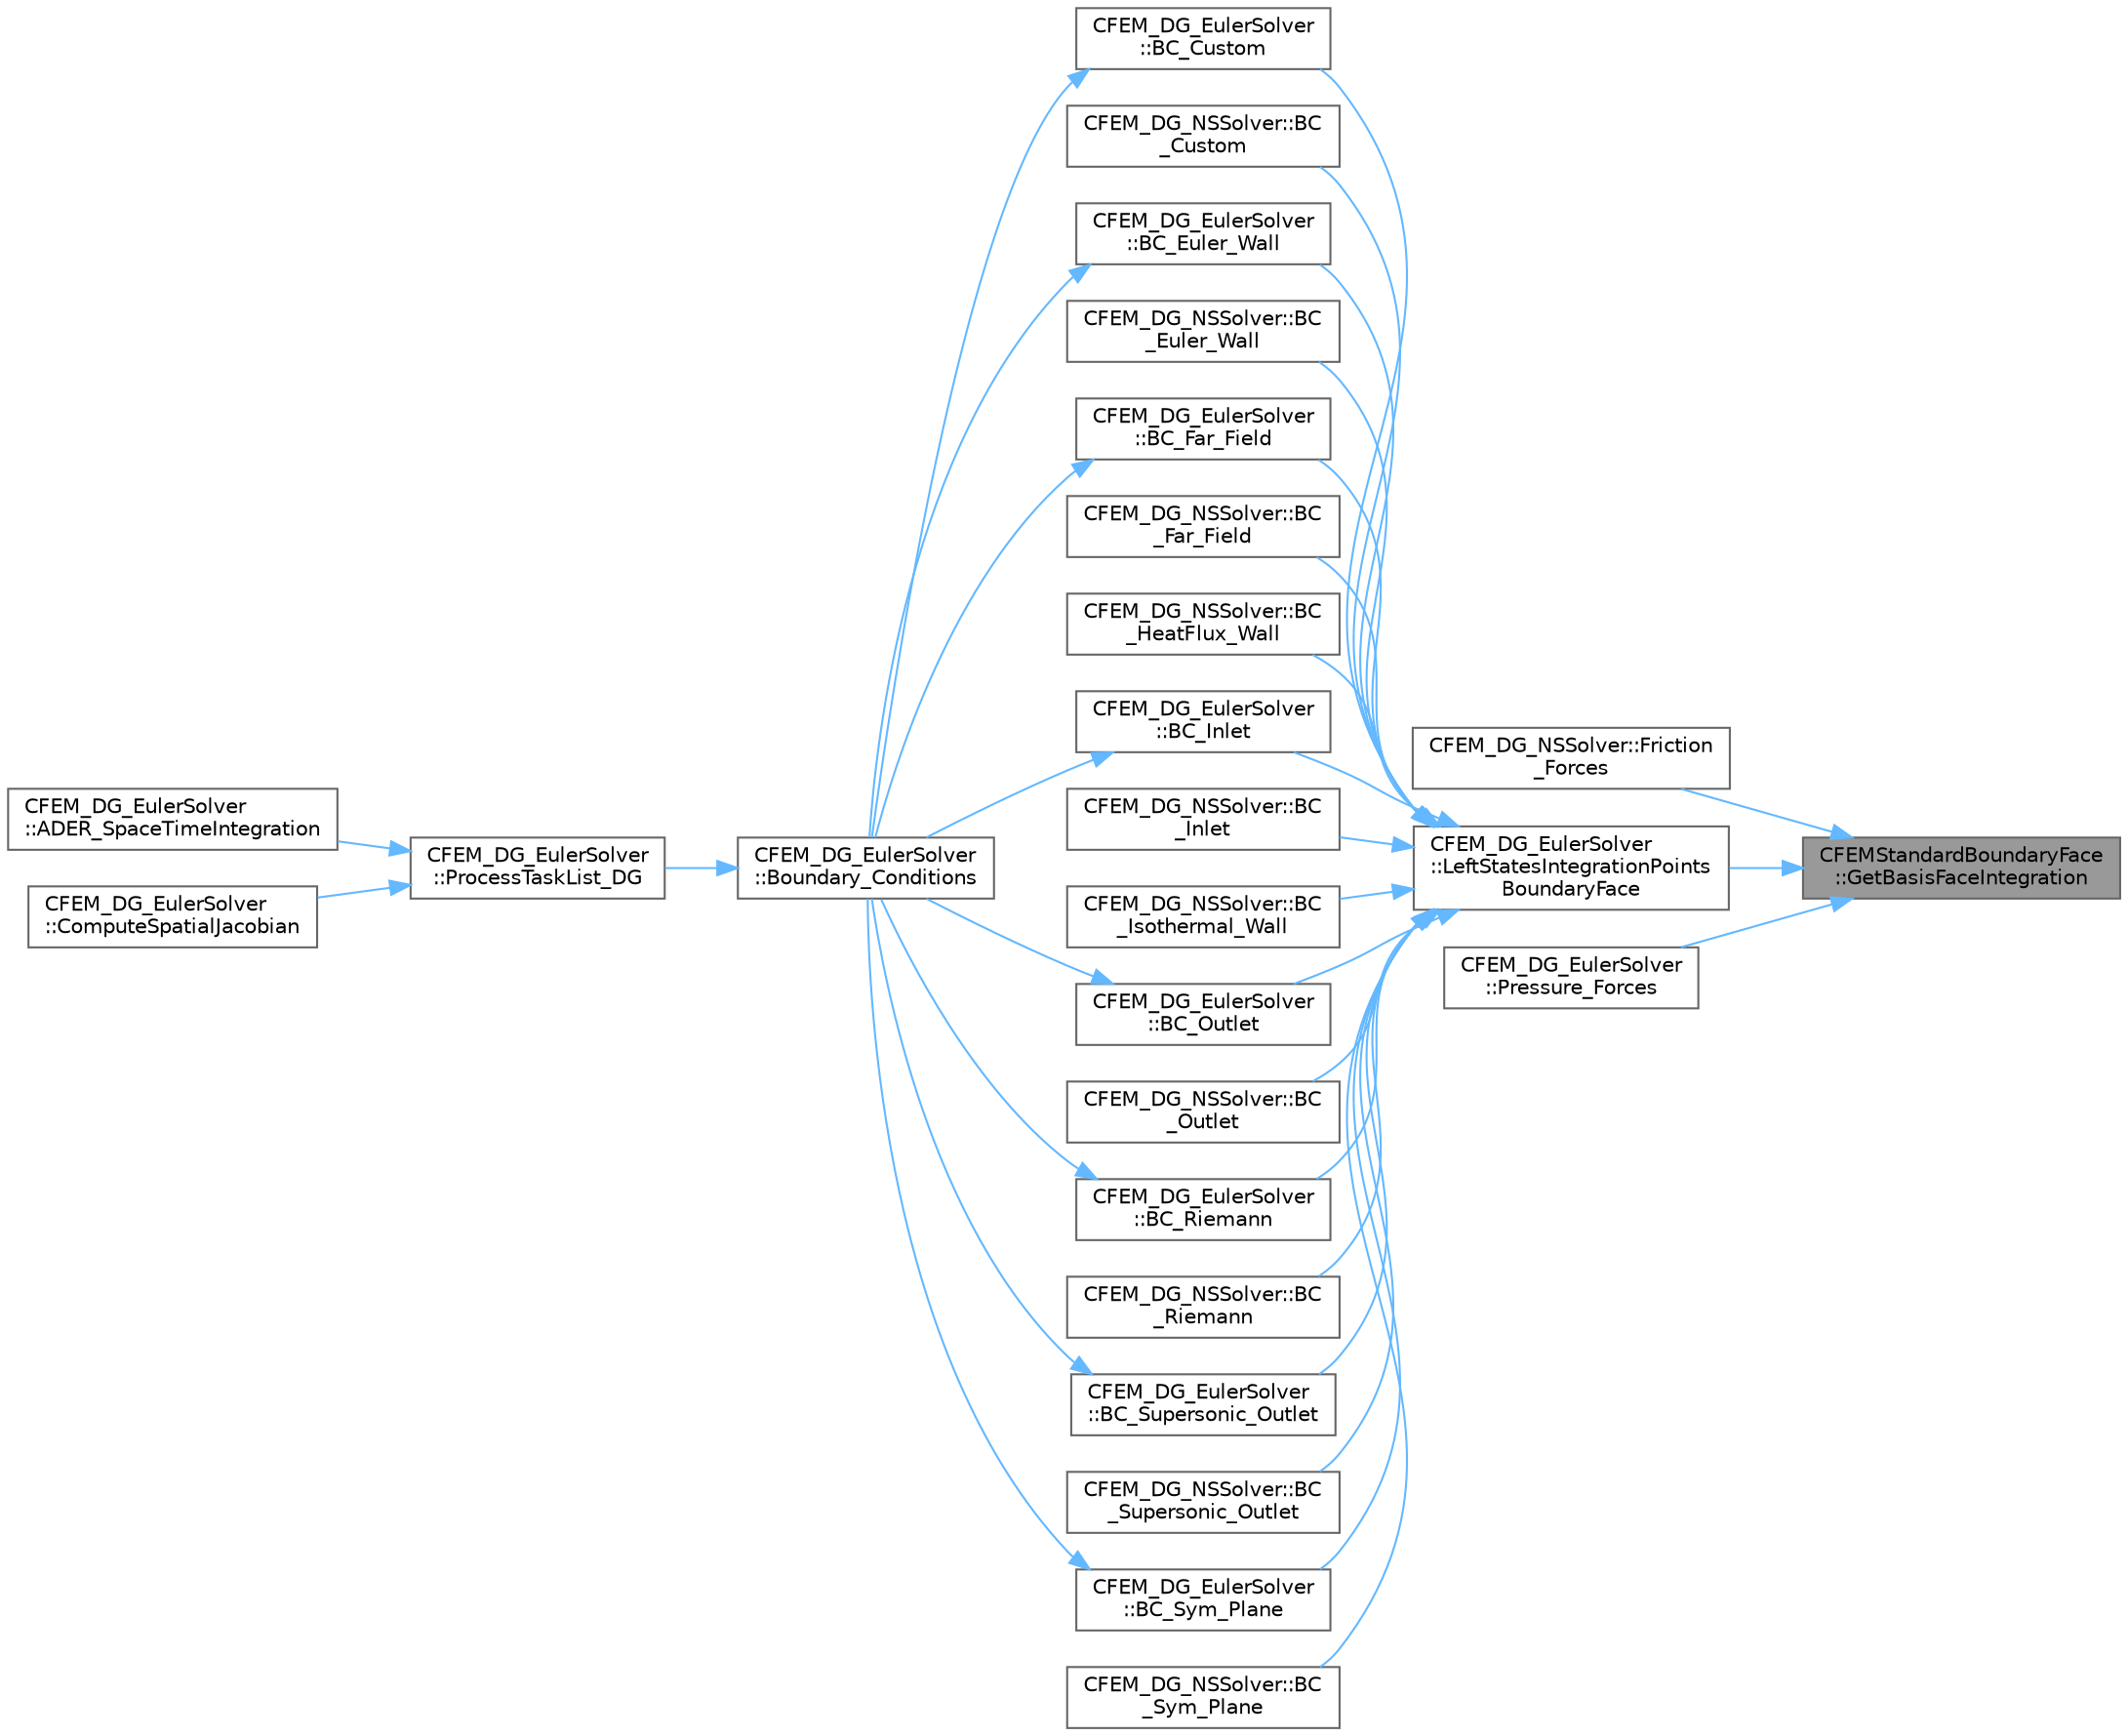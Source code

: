 digraph "CFEMStandardBoundaryFace::GetBasisFaceIntegration"
{
 // LATEX_PDF_SIZE
  bgcolor="transparent";
  edge [fontname=Helvetica,fontsize=10,labelfontname=Helvetica,labelfontsize=10];
  node [fontname=Helvetica,fontsize=10,shape=box,height=0.2,width=0.4];
  rankdir="RL";
  Node1 [id="Node000001",label="CFEMStandardBoundaryFace\l::GetBasisFaceIntegration",height=0.2,width=0.4,color="gray40", fillcolor="grey60", style="filled", fontcolor="black",tooltip="Function, which makes available the face basis functions in the integration points."];
  Node1 -> Node2 [id="edge1_Node000001_Node000002",dir="back",color="steelblue1",style="solid",tooltip=" "];
  Node2 [id="Node000002",label="CFEM_DG_NSSolver::Friction\l_Forces",height=0.2,width=0.4,color="grey40", fillcolor="white", style="filled",URL="$classCFEM__DG__NSSolver.html#a5118d674e7eb6f4865fb53f6f20eac1c",tooltip="Compute the viscous forces and all the addimensional coefficients."];
  Node1 -> Node3 [id="edge2_Node000001_Node000003",dir="back",color="steelblue1",style="solid",tooltip=" "];
  Node3 [id="Node000003",label="CFEM_DG_EulerSolver\l::LeftStatesIntegrationPoints\lBoundaryFace",height=0.2,width=0.4,color="grey40", fillcolor="white", style="filled",URL="$classCFEM__DG__EulerSolver.html#a79debb4e2ee70feac94e9a420705dbf9",tooltip="Function, which computes the left state of a boundary face."];
  Node3 -> Node4 [id="edge3_Node000003_Node000004",dir="back",color="steelblue1",style="solid",tooltip=" "];
  Node4 [id="Node000004",label="CFEM_DG_EulerSolver\l::BC_Custom",height=0.2,width=0.4,color="grey40", fillcolor="white", style="filled",URL="$classCFEM__DG__EulerSolver.html#a0e63fc77fc810025d45bfd8e0bf4d6dd",tooltip="Impose the user customized boundary condition. It is a virtual function, because for Navier-Stokes it..."];
  Node4 -> Node5 [id="edge4_Node000004_Node000005",dir="back",color="steelblue1",style="solid",tooltip=" "];
  Node5 [id="Node000005",label="CFEM_DG_EulerSolver\l::Boundary_Conditions",height=0.2,width=0.4,color="grey40", fillcolor="white", style="filled",URL="$classCFEM__DG__EulerSolver.html#ae37f8eba6d7793bc4edb5de6e26f992d",tooltip="Function, which computes the spatial residual for the DG discretization."];
  Node5 -> Node6 [id="edge5_Node000005_Node000006",dir="back",color="steelblue1",style="solid",tooltip=" "];
  Node6 [id="Node000006",label="CFEM_DG_EulerSolver\l::ProcessTaskList_DG",height=0.2,width=0.4,color="grey40", fillcolor="white", style="filled",URL="$classCFEM__DG__EulerSolver.html#ae807ca68b2d465020b63d617d54e339a",tooltip="Function, which processes the list of tasks to be executed by the DG solver."];
  Node6 -> Node7 [id="edge6_Node000006_Node000007",dir="back",color="steelblue1",style="solid",tooltip=" "];
  Node7 [id="Node000007",label="CFEM_DG_EulerSolver\l::ADER_SpaceTimeIntegration",height=0.2,width=0.4,color="grey40", fillcolor="white", style="filled",URL="$classCFEM__DG__EulerSolver.html#a0fe3772f40c29248f26fb08fa215af4e",tooltip="Function, to carry out the space time integration for ADER with time accurate local time stepping."];
  Node6 -> Node8 [id="edge7_Node000006_Node000008",dir="back",color="steelblue1",style="solid",tooltip=" "];
  Node8 [id="Node000008",label="CFEM_DG_EulerSolver\l::ComputeSpatialJacobian",height=0.2,width=0.4,color="grey40", fillcolor="white", style="filled",URL="$classCFEM__DG__EulerSolver.html#a370cb798d700bb080b52ec22834f78da",tooltip="Function, which controls the computation of the spatial Jacobian."];
  Node3 -> Node9 [id="edge8_Node000003_Node000009",dir="back",color="steelblue1",style="solid",tooltip=" "];
  Node9 [id="Node000009",label="CFEM_DG_NSSolver::BC\l_Custom",height=0.2,width=0.4,color="grey40", fillcolor="white", style="filled",URL="$classCFEM__DG__NSSolver.html#acd2193a119fc1162909b554e8acf11b2",tooltip="Impose the user customized boundary condition."];
  Node3 -> Node10 [id="edge9_Node000003_Node000010",dir="back",color="steelblue1",style="solid",tooltip=" "];
  Node10 [id="Node000010",label="CFEM_DG_EulerSolver\l::BC_Euler_Wall",height=0.2,width=0.4,color="grey40", fillcolor="white", style="filled",URL="$classCFEM__DG__EulerSolver.html#a8f81a6011b17cbb65c8be69d517e8faf",tooltip="Impose via the residual the Euler wall boundary condition. It is a virtual function,..."];
  Node10 -> Node5 [id="edge10_Node000010_Node000005",dir="back",color="steelblue1",style="solid",tooltip=" "];
  Node3 -> Node11 [id="edge11_Node000003_Node000011",dir="back",color="steelblue1",style="solid",tooltip=" "];
  Node11 [id="Node000011",label="CFEM_DG_NSSolver::BC\l_Euler_Wall",height=0.2,width=0.4,color="grey40", fillcolor="white", style="filled",URL="$classCFEM__DG__NSSolver.html#a3bc4438cb7e9feb7f388d4ba87745996",tooltip="Impose via the residual the Euler wall boundary condition."];
  Node3 -> Node12 [id="edge12_Node000003_Node000012",dir="back",color="steelblue1",style="solid",tooltip=" "];
  Node12 [id="Node000012",label="CFEM_DG_EulerSolver\l::BC_Far_Field",height=0.2,width=0.4,color="grey40", fillcolor="white", style="filled",URL="$classCFEM__DG__EulerSolver.html#a48b8a50d3e9deee07bd02a30249f6f6d",tooltip="Impose the far-field boundary condition. It is a virtual function, because for Navier-Stokes it is ov..."];
  Node12 -> Node5 [id="edge13_Node000012_Node000005",dir="back",color="steelblue1",style="solid",tooltip=" "];
  Node3 -> Node13 [id="edge14_Node000003_Node000013",dir="back",color="steelblue1",style="solid",tooltip=" "];
  Node13 [id="Node000013",label="CFEM_DG_NSSolver::BC\l_Far_Field",height=0.2,width=0.4,color="grey40", fillcolor="white", style="filled",URL="$classCFEM__DG__NSSolver.html#a4eff2ed485808a8a96cb9bb9c7936058",tooltip="Impose the far-field boundary condition."];
  Node3 -> Node14 [id="edge15_Node000003_Node000014",dir="back",color="steelblue1",style="solid",tooltip=" "];
  Node14 [id="Node000014",label="CFEM_DG_NSSolver::BC\l_HeatFlux_Wall",height=0.2,width=0.4,color="grey40", fillcolor="white", style="filled",URL="$classCFEM__DG__NSSolver.html#ac55acb75de727685caa05b9273267f8e",tooltip="Impose a constant heat-flux condition at the wall."];
  Node3 -> Node15 [id="edge16_Node000003_Node000015",dir="back",color="steelblue1",style="solid",tooltip=" "];
  Node15 [id="Node000015",label="CFEM_DG_EulerSolver\l::BC_Inlet",height=0.2,width=0.4,color="grey40", fillcolor="white", style="filled",URL="$classCFEM__DG__EulerSolver.html#ade8441a575543603f4e4218fb52e33a2",tooltip="Impose the subsonic inlet boundary condition. It is a virtual function, because for Navier-Stokes it ..."];
  Node15 -> Node5 [id="edge17_Node000015_Node000005",dir="back",color="steelblue1",style="solid",tooltip=" "];
  Node3 -> Node16 [id="edge18_Node000003_Node000016",dir="back",color="steelblue1",style="solid",tooltip=" "];
  Node16 [id="Node000016",label="CFEM_DG_NSSolver::BC\l_Inlet",height=0.2,width=0.4,color="grey40", fillcolor="white", style="filled",URL="$classCFEM__DG__NSSolver.html#a08d05db7c9f0a94dec17ab1eecd5c44d",tooltip="Impose the subsonic inlet boundary condition."];
  Node3 -> Node17 [id="edge19_Node000003_Node000017",dir="back",color="steelblue1",style="solid",tooltip=" "];
  Node17 [id="Node000017",label="CFEM_DG_NSSolver::BC\l_Isothermal_Wall",height=0.2,width=0.4,color="grey40", fillcolor="white", style="filled",URL="$classCFEM__DG__NSSolver.html#aea70aaab1228b018aab7f2d588de9704",tooltip="Impose an isothermal condition at the wall."];
  Node3 -> Node18 [id="edge20_Node000003_Node000018",dir="back",color="steelblue1",style="solid",tooltip=" "];
  Node18 [id="Node000018",label="CFEM_DG_EulerSolver\l::BC_Outlet",height=0.2,width=0.4,color="grey40", fillcolor="white", style="filled",URL="$classCFEM__DG__EulerSolver.html#a869796e928f7618ea7f47d9ebc80cf76",tooltip="Impose the outlet boundary condition.It is a virtual function, because for Navier-Stokes it is overwr..."];
  Node18 -> Node5 [id="edge21_Node000018_Node000005",dir="back",color="steelblue1",style="solid",tooltip=" "];
  Node3 -> Node19 [id="edge22_Node000003_Node000019",dir="back",color="steelblue1",style="solid",tooltip=" "];
  Node19 [id="Node000019",label="CFEM_DG_NSSolver::BC\l_Outlet",height=0.2,width=0.4,color="grey40", fillcolor="white", style="filled",URL="$classCFEM__DG__NSSolver.html#afa7d6c1243dd1f7a29408f272c26b02d",tooltip="Impose the outlet boundary condition."];
  Node3 -> Node20 [id="edge23_Node000003_Node000020",dir="back",color="steelblue1",style="solid",tooltip=" "];
  Node20 [id="Node000020",label="CFEM_DG_EulerSolver\l::BC_Riemann",height=0.2,width=0.4,color="grey40", fillcolor="white", style="filled",URL="$classCFEM__DG__EulerSolver.html#aaff04081aba8d9e24f0e615161e8020f",tooltip="Impose the boundary condition using characteristic reconstruction. It is a virtual function,..."];
  Node20 -> Node5 [id="edge24_Node000020_Node000005",dir="back",color="steelblue1",style="solid",tooltip=" "];
  Node3 -> Node21 [id="edge25_Node000003_Node000021",dir="back",color="steelblue1",style="solid",tooltip=" "];
  Node21 [id="Node000021",label="CFEM_DG_NSSolver::BC\l_Riemann",height=0.2,width=0.4,color="grey40", fillcolor="white", style="filled",URL="$classCFEM__DG__NSSolver.html#a22b8079ccea001f1a35d236bfb2750d4",tooltip="Impose the boundary condition using characteristic reconstruction."];
  Node3 -> Node22 [id="edge26_Node000003_Node000022",dir="back",color="steelblue1",style="solid",tooltip=" "];
  Node22 [id="Node000022",label="CFEM_DG_EulerSolver\l::BC_Supersonic_Outlet",height=0.2,width=0.4,color="grey40", fillcolor="white", style="filled",URL="$classCFEM__DG__EulerSolver.html#a99232a4f053e949762b0919a6c288c73",tooltip="Impose the supersonic outlet boundary condition. It is a virtual function, because for Navier-Stokes ..."];
  Node22 -> Node5 [id="edge27_Node000022_Node000005",dir="back",color="steelblue1",style="solid",tooltip=" "];
  Node3 -> Node23 [id="edge28_Node000003_Node000023",dir="back",color="steelblue1",style="solid",tooltip=" "];
  Node23 [id="Node000023",label="CFEM_DG_NSSolver::BC\l_Supersonic_Outlet",height=0.2,width=0.4,color="grey40", fillcolor="white", style="filled",URL="$classCFEM__DG__NSSolver.html#a2c5840cbba7a0cf9048a5465eab883b4",tooltip="Impose the supersonic outlet boundary condition."];
  Node3 -> Node24 [id="edge29_Node000003_Node000024",dir="back",color="steelblue1",style="solid",tooltip=" "];
  Node24 [id="Node000024",label="CFEM_DG_EulerSolver\l::BC_Sym_Plane",height=0.2,width=0.4,color="grey40", fillcolor="white", style="filled",URL="$classCFEM__DG__EulerSolver.html#a002d30c9052117b77a33d1f290b1195b",tooltip="Impose the symmetry boundary condition. It is a virtual function, because for Navier-Stokes it is ove..."];
  Node24 -> Node5 [id="edge30_Node000024_Node000005",dir="back",color="steelblue1",style="solid",tooltip=" "];
  Node3 -> Node25 [id="edge31_Node000003_Node000025",dir="back",color="steelblue1",style="solid",tooltip=" "];
  Node25 [id="Node000025",label="CFEM_DG_NSSolver::BC\l_Sym_Plane",height=0.2,width=0.4,color="grey40", fillcolor="white", style="filled",URL="$classCFEM__DG__NSSolver.html#a44020ceaf82c37e386385366c6cda7a5",tooltip="Impose the symmetry boundary condition using the residual."];
  Node1 -> Node26 [id="edge32_Node000001_Node000026",dir="back",color="steelblue1",style="solid",tooltip=" "];
  Node26 [id="Node000026",label="CFEM_DG_EulerSolver\l::Pressure_Forces",height=0.2,width=0.4,color="grey40", fillcolor="white", style="filled",URL="$classCFEM__DG__EulerSolver.html#a218c89d657364d7282515fec1d2453bc",tooltip="Compute the pressure forces and all the adimensional coefficients."];
}
